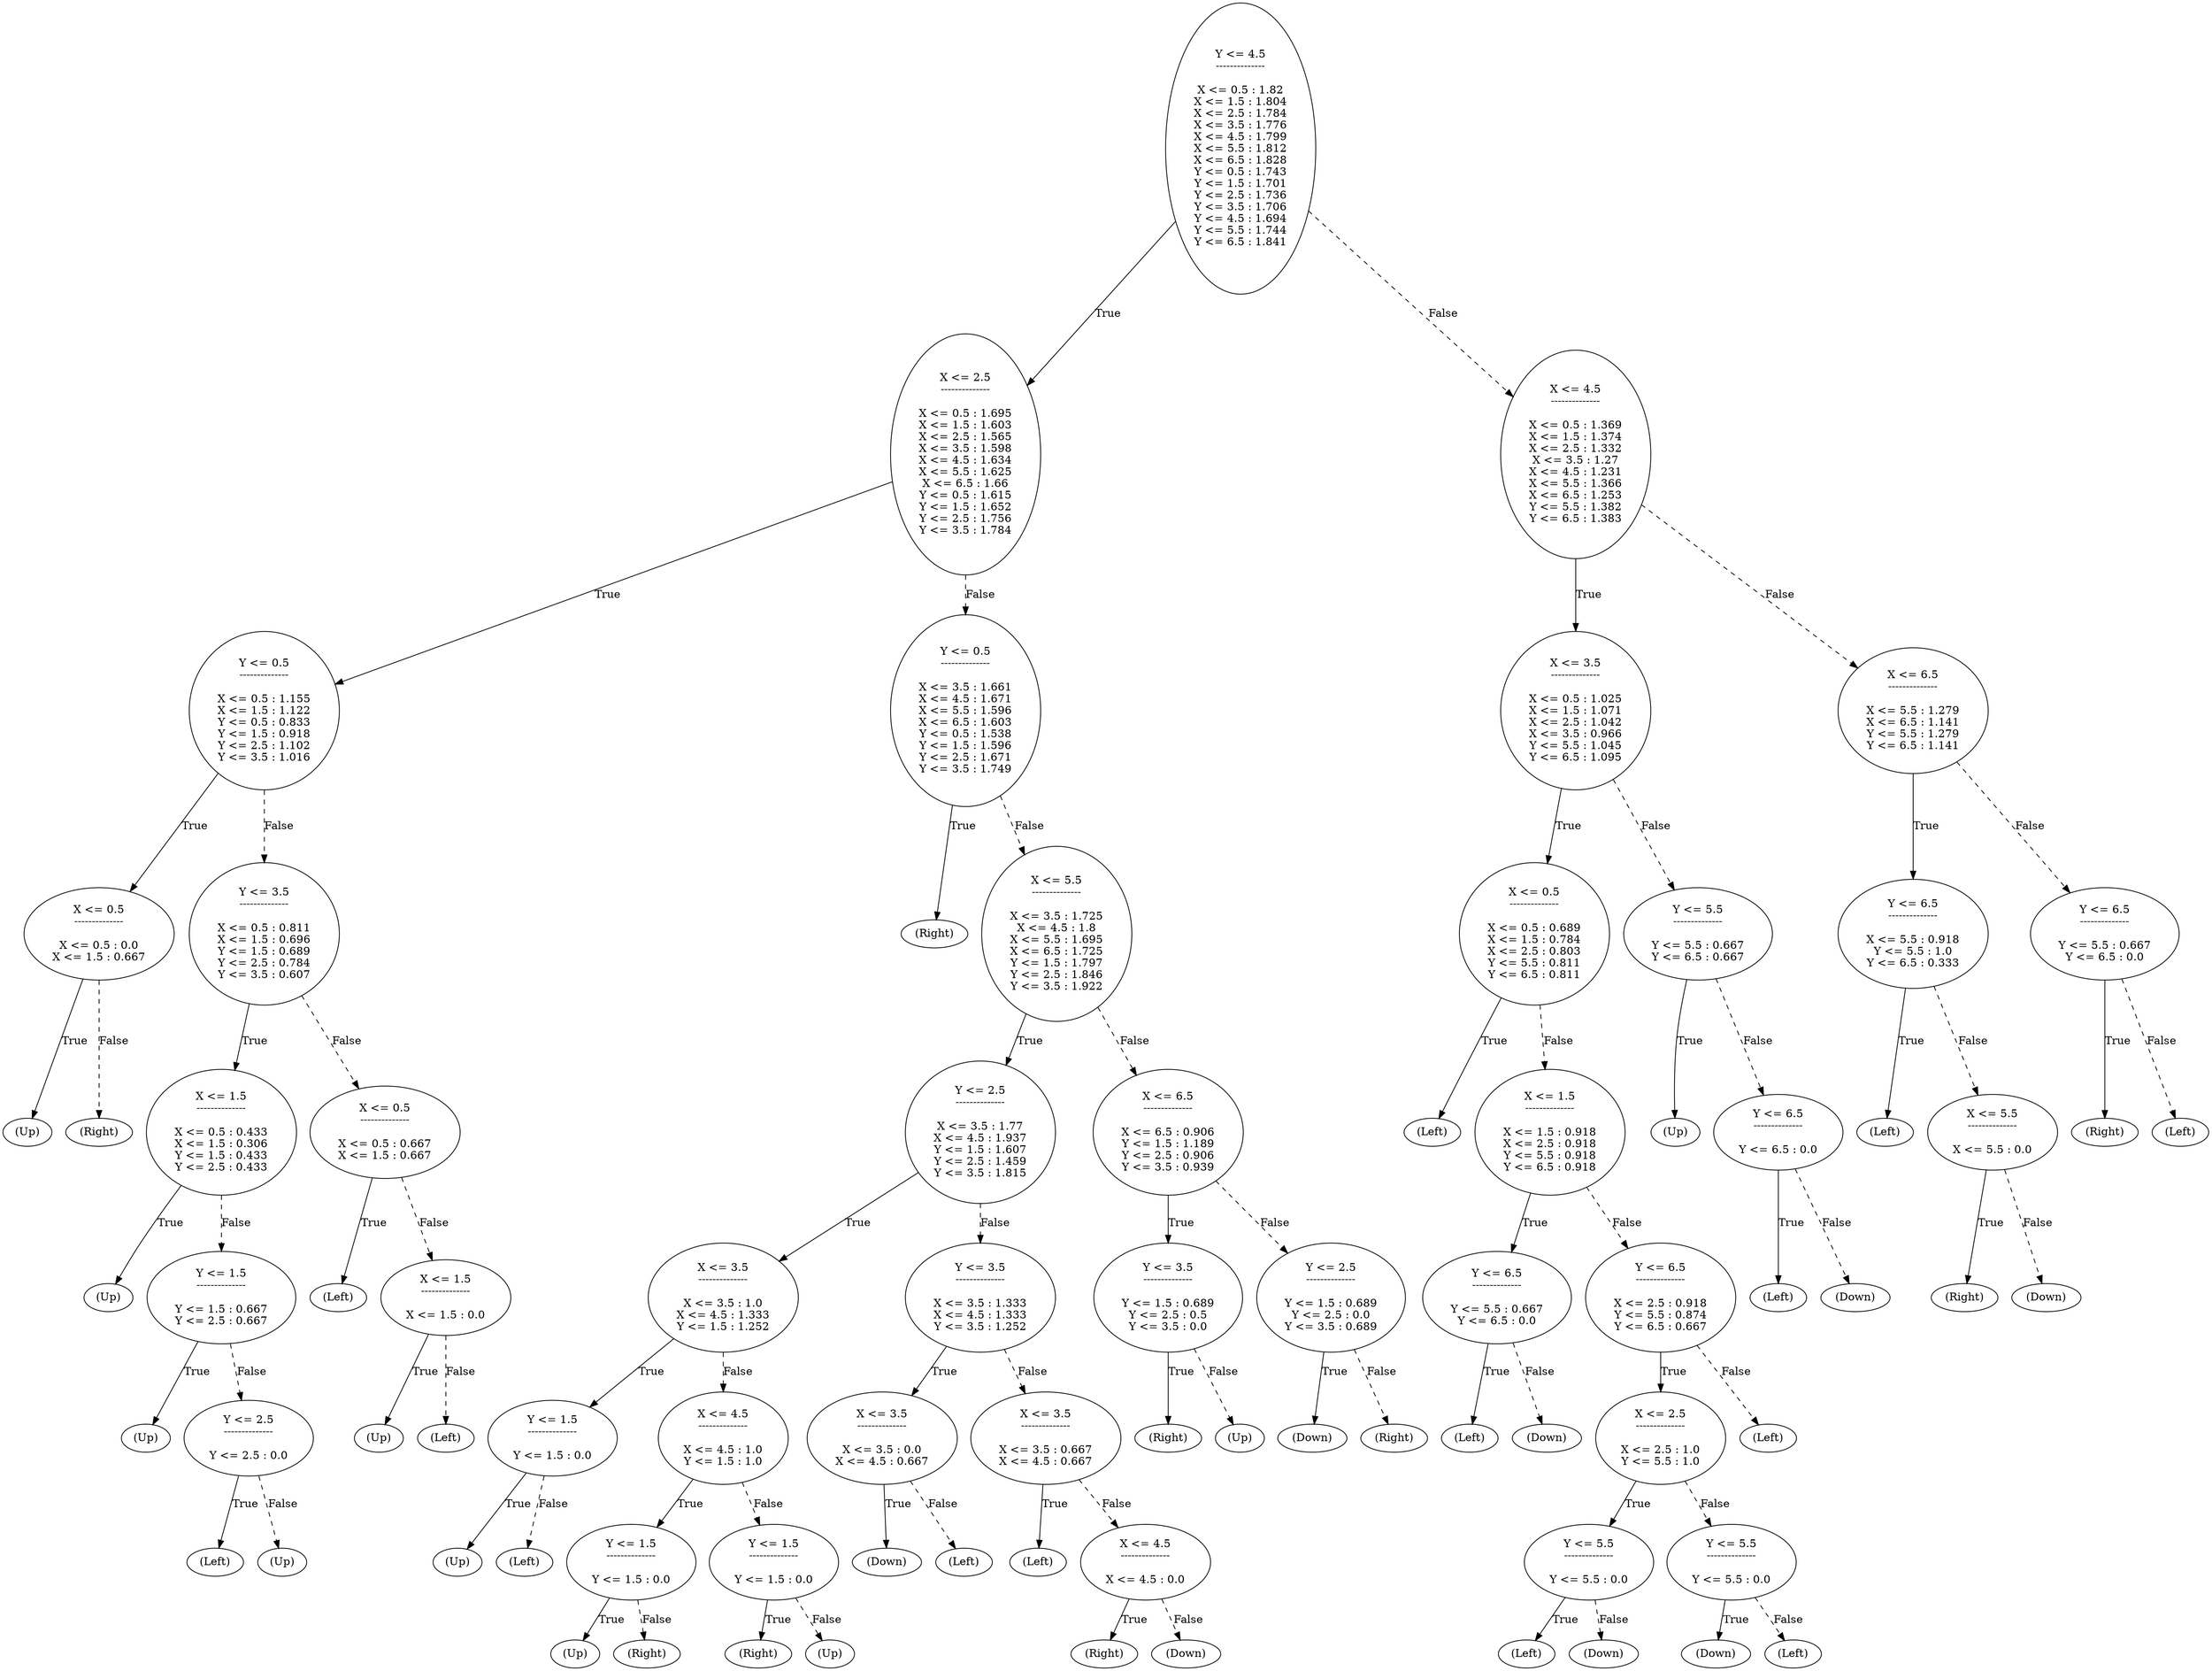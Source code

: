 digraph {
0 [label="Y <= 4.5
--------------

X <= 0.5 : 1.82
X <= 1.5 : 1.804
X <= 2.5 : 1.784
X <= 3.5 : 1.776
X <= 4.5 : 1.799
X <= 5.5 : 1.812
X <= 6.5 : 1.828
Y <= 0.5 : 1.743
Y <= 1.5 : 1.701
Y <= 2.5 : 1.736
Y <= 3.5 : 1.706
Y <= 4.5 : 1.694
Y <= 5.5 : 1.744
Y <= 6.5 : 1.841"];
1 [label="X <= 2.5
--------------

X <= 0.5 : 1.695
X <= 1.5 : 1.603
X <= 2.5 : 1.565
X <= 3.5 : 1.598
X <= 4.5 : 1.634
X <= 5.5 : 1.625
X <= 6.5 : 1.66
Y <= 0.5 : 1.615
Y <= 1.5 : 1.652
Y <= 2.5 : 1.756
Y <= 3.5 : 1.784"];
2 [label="Y <= 0.5
--------------

X <= 0.5 : 1.155
X <= 1.5 : 1.122
Y <= 0.5 : 0.833
Y <= 1.5 : 0.918
Y <= 2.5 : 1.102
Y <= 3.5 : 1.016"];
3 [label="X <= 0.5
--------------

X <= 0.5 : 0.0
X <= 1.5 : 0.667"];
4 [label="(Up)"];
3 -> 4 [label="True"];
5 [label="(Right)"];
3 -> 5 [style="dashed", label="False"];
2 -> 3 [label="True"];
6 [label="Y <= 3.5
--------------

X <= 0.5 : 0.811
X <= 1.5 : 0.696
Y <= 1.5 : 0.689
Y <= 2.5 : 0.784
Y <= 3.5 : 0.607"];
7 [label="X <= 1.5
--------------

X <= 0.5 : 0.433
X <= 1.5 : 0.306
Y <= 1.5 : 0.433
Y <= 2.5 : 0.433"];
8 [label="(Up)"];
7 -> 8 [label="True"];
9 [label="Y <= 1.5
--------------

Y <= 1.5 : 0.667
Y <= 2.5 : 0.667"];
10 [label="(Up)"];
9 -> 10 [label="True"];
11 [label="Y <= 2.5
--------------

Y <= 2.5 : 0.0"];
12 [label="(Left)"];
11 -> 12 [label="True"];
13 [label="(Up)"];
11 -> 13 [style="dashed", label="False"];
9 -> 11 [style="dashed", label="False"];
7 -> 9 [style="dashed", label="False"];
6 -> 7 [label="True"];
14 [label="X <= 0.5
--------------

X <= 0.5 : 0.667
X <= 1.5 : 0.667"];
15 [label="(Left)"];
14 -> 15 [label="True"];
16 [label="X <= 1.5
--------------

X <= 1.5 : 0.0"];
17 [label="(Up)"];
16 -> 17 [label="True"];
18 [label="(Left)"];
16 -> 18 [style="dashed", label="False"];
14 -> 16 [style="dashed", label="False"];
6 -> 14 [style="dashed", label="False"];
2 -> 6 [style="dashed", label="False"];
1 -> 2 [label="True"];
19 [label="Y <= 0.5
--------------

X <= 3.5 : 1.661
X <= 4.5 : 1.671
X <= 5.5 : 1.596
X <= 6.5 : 1.603
Y <= 0.5 : 1.538
Y <= 1.5 : 1.596
Y <= 2.5 : 1.671
Y <= 3.5 : 1.749"];
20 [label="(Right)"];
19 -> 20 [label="True"];
21 [label="X <= 5.5
--------------

X <= 3.5 : 1.725
X <= 4.5 : 1.8
X <= 5.5 : 1.695
X <= 6.5 : 1.725
Y <= 1.5 : 1.797
Y <= 2.5 : 1.846
Y <= 3.5 : 1.922"];
22 [label="Y <= 2.5
--------------

X <= 3.5 : 1.77
X <= 4.5 : 1.937
Y <= 1.5 : 1.607
Y <= 2.5 : 1.459
Y <= 3.5 : 1.815"];
23 [label="X <= 3.5
--------------

X <= 3.5 : 1.0
X <= 4.5 : 1.333
Y <= 1.5 : 1.252"];
24 [label="Y <= 1.5
--------------

Y <= 1.5 : 0.0"];
25 [label="(Up)"];
24 -> 25 [label="True"];
26 [label="(Left)"];
24 -> 26 [style="dashed", label="False"];
23 -> 24 [label="True"];
27 [label="X <= 4.5
--------------

X <= 4.5 : 1.0
Y <= 1.5 : 1.0"];
28 [label="Y <= 1.5
--------------

Y <= 1.5 : 0.0"];
29 [label="(Up)"];
28 -> 29 [label="True"];
30 [label="(Right)"];
28 -> 30 [style="dashed", label="False"];
27 -> 28 [label="True"];
31 [label="Y <= 1.5
--------------

Y <= 1.5 : 0.0"];
32 [label="(Right)"];
31 -> 32 [label="True"];
33 [label="(Up)"];
31 -> 33 [style="dashed", label="False"];
27 -> 31 [style="dashed", label="False"];
23 -> 27 [style="dashed", label="False"];
22 -> 23 [label="True"];
34 [label="Y <= 3.5
--------------

X <= 3.5 : 1.333
X <= 4.5 : 1.333
Y <= 3.5 : 1.252"];
35 [label="X <= 3.5
--------------

X <= 3.5 : 0.0
X <= 4.5 : 0.667"];
36 [label="(Down)"];
35 -> 36 [label="True"];
37 [label="(Left)"];
35 -> 37 [style="dashed", label="False"];
34 -> 35 [label="True"];
38 [label="X <= 3.5
--------------

X <= 3.5 : 0.667
X <= 4.5 : 0.667"];
39 [label="(Left)"];
38 -> 39 [label="True"];
40 [label="X <= 4.5
--------------

X <= 4.5 : 0.0"];
41 [label="(Right)"];
40 -> 41 [label="True"];
42 [label="(Down)"];
40 -> 42 [style="dashed", label="False"];
38 -> 40 [style="dashed", label="False"];
34 -> 38 [style="dashed", label="False"];
22 -> 34 [style="dashed", label="False"];
21 -> 22 [label="True"];
43 [label="X <= 6.5
--------------

X <= 6.5 : 0.906
Y <= 1.5 : 1.189
Y <= 2.5 : 0.906
Y <= 3.5 : 0.939"];
44 [label="Y <= 3.5
--------------

Y <= 1.5 : 0.689
Y <= 2.5 : 0.5
Y <= 3.5 : 0.0"];
45 [label="(Right)"];
44 -> 45 [label="True"];
46 [label="(Up)"];
44 -> 46 [style="dashed", label="False"];
43 -> 44 [label="True"];
47 [label="Y <= 2.5
--------------

Y <= 1.5 : 0.689
Y <= 2.5 : 0.0
Y <= 3.5 : 0.689"];
48 [label="(Down)"];
47 -> 48 [label="True"];
49 [label="(Right)"];
47 -> 49 [style="dashed", label="False"];
43 -> 47 [style="dashed", label="False"];
21 -> 43 [style="dashed", label="False"];
19 -> 21 [style="dashed", label="False"];
1 -> 19 [style="dashed", label="False"];
0 -> 1 [label="True"];
50 [label="X <= 4.5
--------------

X <= 0.5 : 1.369
X <= 1.5 : 1.374
X <= 2.5 : 1.332
X <= 3.5 : 1.27
X <= 4.5 : 1.231
X <= 5.5 : 1.366
X <= 6.5 : 1.253
Y <= 5.5 : 1.382
Y <= 6.5 : 1.383"];
51 [label="X <= 3.5
--------------

X <= 0.5 : 1.025
X <= 1.5 : 1.071
X <= 2.5 : 1.042
X <= 3.5 : 0.966
Y <= 5.5 : 1.045
Y <= 6.5 : 1.095"];
52 [label="X <= 0.5
--------------

X <= 0.5 : 0.689
X <= 1.5 : 0.784
X <= 2.5 : 0.803
Y <= 5.5 : 0.811
Y <= 6.5 : 0.811"];
53 [label="(Left)"];
52 -> 53 [label="True"];
54 [label="X <= 1.5
--------------

X <= 1.5 : 0.918
X <= 2.5 : 0.918
Y <= 5.5 : 0.918
Y <= 6.5 : 0.918"];
55 [label="Y <= 6.5
--------------

Y <= 5.5 : 0.667
Y <= 6.5 : 0.0"];
56 [label="(Left)"];
55 -> 56 [label="True"];
57 [label="(Down)"];
55 -> 57 [style="dashed", label="False"];
54 -> 55 [label="True"];
58 [label="Y <= 6.5
--------------

X <= 2.5 : 0.918
Y <= 5.5 : 0.874
Y <= 6.5 : 0.667"];
59 [label="X <= 2.5
--------------

X <= 2.5 : 1.0
Y <= 5.5 : 1.0"];
60 [label="Y <= 5.5
--------------

Y <= 5.5 : 0.0"];
61 [label="(Left)"];
60 -> 61 [label="True"];
62 [label="(Down)"];
60 -> 62 [style="dashed", label="False"];
59 -> 60 [label="True"];
63 [label="Y <= 5.5
--------------

Y <= 5.5 : 0.0"];
64 [label="(Down)"];
63 -> 64 [label="True"];
65 [label="(Left)"];
63 -> 65 [style="dashed", label="False"];
59 -> 63 [style="dashed", label="False"];
58 -> 59 [label="True"];
66 [label="(Left)"];
58 -> 66 [style="dashed", label="False"];
54 -> 58 [style="dashed", label="False"];
52 -> 54 [style="dashed", label="False"];
51 -> 52 [label="True"];
67 [label="Y <= 5.5
--------------

Y <= 5.5 : 0.667
Y <= 6.5 : 0.667"];
68 [label="(Up)"];
67 -> 68 [label="True"];
69 [label="Y <= 6.5
--------------

Y <= 6.5 : 0.0"];
70 [label="(Left)"];
69 -> 70 [label="True"];
71 [label="(Down)"];
69 -> 71 [style="dashed", label="False"];
67 -> 69 [style="dashed", label="False"];
51 -> 67 [style="dashed", label="False"];
50 -> 51 [label="True"];
72 [label="X <= 6.5
--------------

X <= 5.5 : 1.279
X <= 6.5 : 1.141
Y <= 5.5 : 1.279
Y <= 6.5 : 1.141"];
73 [label="Y <= 6.5
--------------

X <= 5.5 : 0.918
Y <= 5.5 : 1.0
Y <= 6.5 : 0.333"];
74 [label="(Left)"];
73 -> 74 [label="True"];
75 [label="X <= 5.5
--------------

X <= 5.5 : 0.0"];
76 [label="(Right)"];
75 -> 76 [label="True"];
77 [label="(Down)"];
75 -> 77 [style="dashed", label="False"];
73 -> 75 [style="dashed", label="False"];
72 -> 73 [label="True"];
78 [label="Y <= 6.5
--------------

Y <= 5.5 : 0.667
Y <= 6.5 : 0.0"];
79 [label="(Right)"];
78 -> 79 [label="True"];
80 [label="(Left)"];
78 -> 80 [style="dashed", label="False"];
72 -> 78 [style="dashed", label="False"];
50 -> 72 [style="dashed", label="False"];
0 -> 50 [style="dashed", label="False"];

}